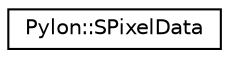 digraph "Graphical Class Hierarchy"
{
  edge [fontname="Helvetica",fontsize="10",labelfontname="Helvetica",labelfontsize="10"];
  node [fontname="Helvetica",fontsize="10",shape=record];
  rankdir="LR";
  Node1 [label="Pylon::SPixelData",height=0.2,width=0.4,color="black", fillcolor="white", style="filled",URL="$struct_pylon_1_1_s_pixel_data.html",tooltip="Describes the data of one pixel. "];
}
